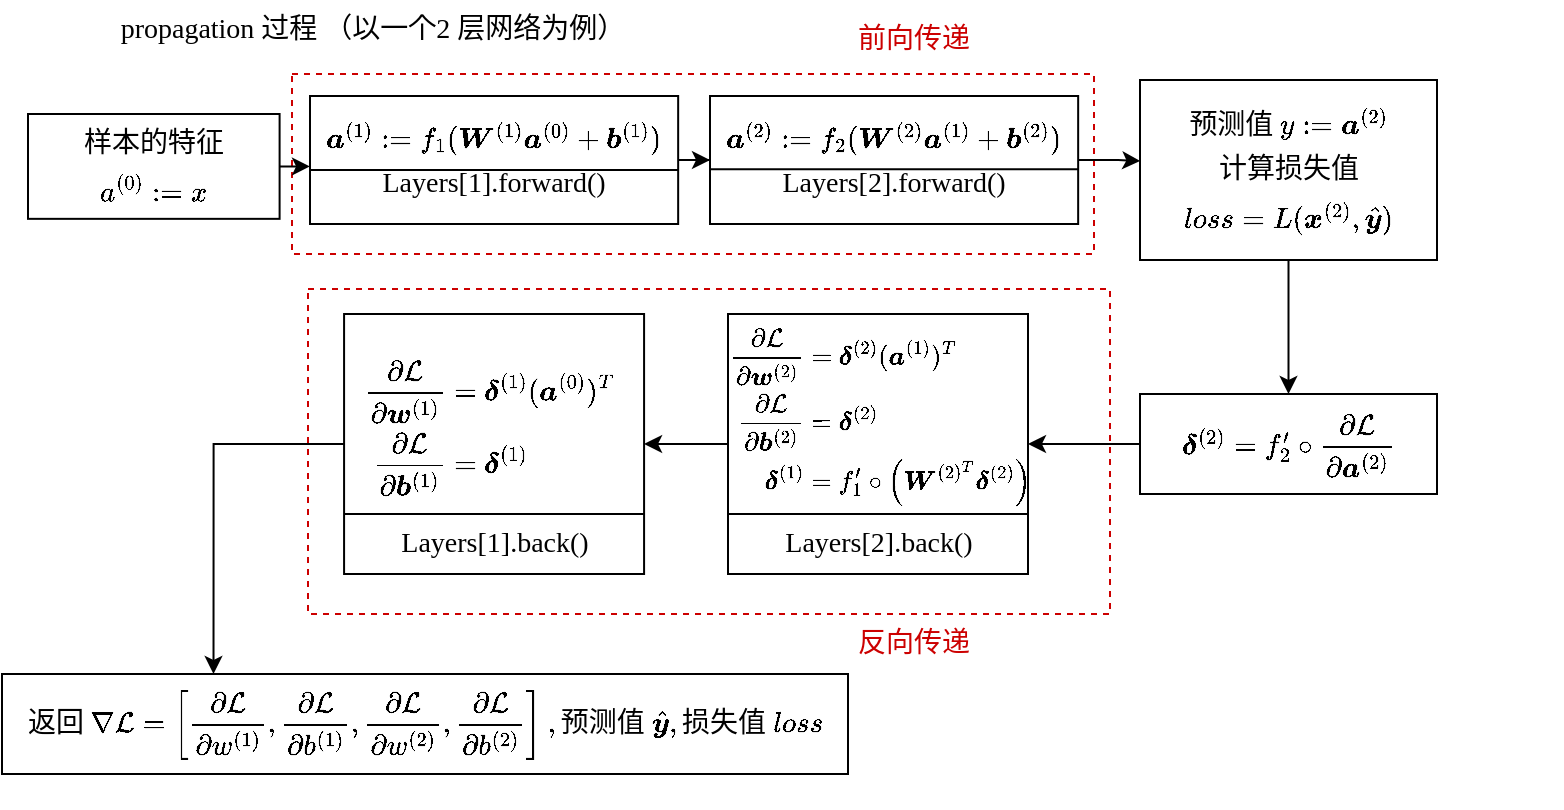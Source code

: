 <mxfile version="17.4.2" type="device"><diagram id="Nw26HqJP7xfjKwkBtQPV" name="第 1 页"><mxGraphModel dx="865" dy="574" grid="1" gridSize="10" guides="1" tooltips="1" connect="1" arrows="1" fold="1" page="1" pageScale="1" pageWidth="827" pageHeight="1169" math="1" shadow="0"><root><mxCell id="0"/><mxCell id="1" parent="0"/><mxCell id="1KlYoNIYUPf-gB874VdF-3" value="" style="group" parent="1" vertex="1" connectable="0"><mxGeometry x="380" y="200" width="191" height="150" as="geometry"/></mxCell><mxCell id="1KlYoNIYUPf-gB874VdF-11" value="" style="rounded=0;whiteSpace=wrap;html=1;dashed=1;strokeColor=#CC0000;fontFamily=Times New Roman;fontSize=14;" parent="1KlYoNIYUPf-gB874VdF-3" vertex="1"><mxGeometry x="-210" y="-12.5" width="401" height="162.5" as="geometry"/></mxCell><mxCell id="XH1JFt2eLVBBEDuyhVal-18" value="&lt;p style=&quot;line-height: 0.9 ; font-size: 14px&quot;&gt;&lt;/p&gt;&lt;div&gt;&lt;br&gt;&lt;/div&gt;&lt;p style=&quot;font-size: 14px&quot;&gt;&lt;/p&gt;" style="rounded=0;whiteSpace=wrap;html=1;fontFamily=Times New Roman;fontSize=14;" parent="1KlYoNIYUPf-gB874VdF-3" vertex="1"><mxGeometry width="150" height="130" as="geometry"/></mxCell><mxCell id="1KlYoNIYUPf-gB874VdF-1" value="&lt;span style=&quot;font-family: helvetica; font-size: 11px;&quot;&gt;\(\begin{aligned}\dfrac{ \partial \mathcal{L} }{ \partial \boldsymbol{w}^{(2)} } =&amp;amp;\ \boldsymbol{\delta}^{(2)} (\boldsymbol{a}^{(1)})^T \\\dfrac{ \partial \mathcal{L} }{ \partial \boldsymbol{b}^{(2)} } =&amp;amp;\ \boldsymbol{\delta}^{(2)} \\\boldsymbol{\delta}^{(1)} =&amp;amp;\ f_1'\circ\left(\boldsymbol{W}^{(2)^T}\boldsymbol{\delta}^{(2)}\right)\end{aligned}\)&lt;/span&gt;" style="rounded=0;whiteSpace=wrap;html=1;strokeColor=none;fontFamily=Times New Roman;fontSize=11;fillColor=none;" parent="1KlYoNIYUPf-gB874VdF-3" vertex="1"><mxGeometry x="13.5" y="35" width="125" height="32.5" as="geometry"/></mxCell><mxCell id="1KlYoNIYUPf-gB874VdF-2" value="Layers[2].back()" style="rounded=0;whiteSpace=wrap;html=1;strokeColor=none;fontFamily=Times New Roman;fontSize=14;fillColor=none;" parent="1KlYoNIYUPf-gB874VdF-3" vertex="1"><mxGeometry x="12.5" y="100" width="125" height="30" as="geometry"/></mxCell><mxCell id="vaXLI8jWETetDgErclPQ-10" value="" style="endArrow=none;html=1;rounded=0;fontFamily=Times New Roman;fontSize=14;" parent="1KlYoNIYUPf-gB874VdF-3" edge="1"><mxGeometry width="50" height="50" relative="1" as="geometry"><mxPoint y="100" as="sourcePoint"/><mxPoint x="150" y="100" as="targetPoint"/></mxGeometry></mxCell><mxCell id="XH1JFt2eLVBBEDuyhVal-30" value="" style="rounded=0;whiteSpace=wrap;html=1;dashed=1;strokeColor=#CC0000;fontFamily=Times New Roman;fontSize=14;" parent="1" vertex="1"><mxGeometry x="162" y="80" width="401" height="90" as="geometry"/></mxCell><mxCell id="XH1JFt2eLVBBEDuyhVal-9" style="edgeStyle=orthogonalEdgeStyle;rounded=0;orthogonalLoop=1;jettySize=auto;html=1;exitX=1;exitY=0.5;exitDx=0;exitDy=0;fontFamily=Times New Roman;fontSize=14;" parent="1" source="XH1JFt2eLVBBEDuyhVal-1" edge="1"><mxGeometry relative="1" as="geometry"><mxPoint x="171" y="126.143" as="targetPoint"/></mxGeometry></mxCell><mxCell id="XH1JFt2eLVBBEDuyhVal-1" value="&lt;p style=&quot;line-height: 0.2; font-size: 14px;&quot;&gt;样本的特征&lt;br style=&quot;font-size: 14px;&quot;&gt;$$ a^{(0)} := x $$&lt;/p&gt;" style="rounded=0;whiteSpace=wrap;html=1;aspect=fixed;spacingTop=6;fontFamily=Times New Roman;fontSize=14;" parent="1" vertex="1"><mxGeometry x="30" y="100" width="125.8" height="52.42" as="geometry"/></mxCell><mxCell id="0dLy34H8AGkLcra7F6eL-2" style="edgeStyle=orthogonalEdgeStyle;rounded=0;orthogonalLoop=1;jettySize=auto;html=1;entryX=0;entryY=0.5;entryDx=0;entryDy=0;" edge="1" parent="1" source="XH1JFt2eLVBBEDuyhVal-3" target="XH1JFt2eLVBBEDuyhVal-4"><mxGeometry relative="1" as="geometry"/></mxCell><mxCell id="XH1JFt2eLVBBEDuyhVal-3" value="&lt;p style=&quot;line-height: 0.2&quot;&gt;\( \boldsymbol{a}^{(1)} := f_1(\boldsymbol{W}^{(1)}&amp;nbsp; \boldsymbol{a}^{(0)} +\boldsymbol{b}^{(1)}) \)&lt;/p&gt;&lt;p style=&quot;line-height: 0.2&quot;&gt;Layers[1].forward()&lt;/p&gt;" style="rounded=0;whiteSpace=wrap;html=1;perimeterSpacing=0;aspect=fixed;spacingTop=-6;fontFamily=Times New Roman;fontSize=14;" parent="1" vertex="1"><mxGeometry x="171" y="91" width="184.08" height="64" as="geometry"/></mxCell><mxCell id="0dLy34H8AGkLcra7F6eL-1" style="edgeStyle=orthogonalEdgeStyle;rounded=0;orthogonalLoop=1;jettySize=auto;html=1;entryX=0.001;entryY=0.45;entryDx=0;entryDy=0;entryPerimeter=0;" edge="1" parent="1" source="XH1JFt2eLVBBEDuyhVal-4" target="XH1JFt2eLVBBEDuyhVal-5"><mxGeometry relative="1" as="geometry"/></mxCell><mxCell id="XH1JFt2eLVBBEDuyhVal-4" value="&lt;p style=&quot;line-height: 0.2&quot;&gt;\( \boldsymbol{a}^{(2)} := f_2(\boldsymbol{W}^{(2)}&amp;nbsp; \boldsymbol{a}^{(1)} +\boldsymbol{b}^{(2)}) \)&lt;/p&gt;&lt;p style=&quot;line-height: 0.2&quot;&gt;Layers[2].forward()&lt;/p&gt;" style="rounded=0;whiteSpace=wrap;html=1;perimeterSpacing=0;aspect=fixed;spacingTop=-6;fontFamily=Times New Roman;fontSize=14;" parent="1" vertex="1"><mxGeometry x="371" y="91" width="184.08" height="64" as="geometry"/></mxCell><mxCell id="XH1JFt2eLVBBEDuyhVal-27" style="edgeStyle=orthogonalEdgeStyle;rounded=0;orthogonalLoop=1;jettySize=auto;html=1;exitX=0.5;exitY=1;exitDx=0;exitDy=0;entryX=0.5;entryY=0;entryDx=0;entryDy=0;fontFamily=Times New Roman;fontSize=14;" parent="1" source="XH1JFt2eLVBBEDuyhVal-5" target="XH1JFt2eLVBBEDuyhVal-15" edge="1"><mxGeometry relative="1" as="geometry"/></mxCell><mxCell id="XH1JFt2eLVBBEDuyhVal-5" value="&lt;p style=&quot;line-height: 0.2&quot;&gt;预测值 \( y := \boldsymbol{a}^{(2)} \)&lt;/p&gt;&lt;p style=&quot;line-height: 0.2&quot;&gt;计算损失值&lt;/p&gt;&lt;p style=&quot;line-height: 0.2&quot;&gt;\( loss = L(\boldsymbol{x}^{(2)},\hat{\boldsymbol{y}}) \)&lt;/p&gt;" style="rounded=0;whiteSpace=wrap;html=1;align=center;fontFamily=Times New Roman;fontSize=14;" parent="1" vertex="1"><mxGeometry x="586" y="83" width="148.5" height="90" as="geometry"/></mxCell><mxCell id="XH1JFt2eLVBBEDuyhVal-26" style="edgeStyle=orthogonalEdgeStyle;rounded=0;orthogonalLoop=1;jettySize=auto;html=1;exitX=0;exitY=0.5;exitDx=0;exitDy=0;entryX=1;entryY=0.5;entryDx=0;entryDy=0;fontFamily=Times New Roman;fontSize=14;" parent="1" source="XH1JFt2eLVBBEDuyhVal-15" target="XH1JFt2eLVBBEDuyhVal-18" edge="1"><mxGeometry relative="1" as="geometry"/></mxCell><mxCell id="XH1JFt2eLVBBEDuyhVal-15" value="&lt;p style=&quot;line-height: 0.2 ; font-size: 14px&quot;&gt;\( \boldsymbol{\delta}^{(2)} = f_2' \circ \dfrac{ \partial \mathcal{L} }{ \partial \boldsymbol{a}^{(2)} } \)&lt;/p&gt;" style="rounded=0;whiteSpace=wrap;html=1;spacing=0;spacingTop=0;fontFamily=Times New Roman;fontSize=14;" parent="1" vertex="1"><mxGeometry x="586" y="240" width="148.5" height="50" as="geometry"/></mxCell><mxCell id="XH1JFt2eLVBBEDuyhVal-29" style="edgeStyle=orthogonalEdgeStyle;rounded=0;orthogonalLoop=1;jettySize=auto;html=1;exitX=0;exitY=0.5;exitDx=0;exitDy=0;entryX=0.25;entryY=0;entryDx=0;entryDy=0;fontFamily=Times New Roman;fontSize=14;" parent="1" source="1KlYoNIYUPf-gB874VdF-5" target="XH1JFt2eLVBBEDuyhVal-28" edge="1"><mxGeometry relative="1" as="geometry"><mxPoint x="190" y="265" as="sourcePoint"/></mxGeometry></mxCell><mxCell id="XH1JFt2eLVBBEDuyhVal-25" style="edgeStyle=orthogonalEdgeStyle;rounded=0;orthogonalLoop=1;jettySize=auto;html=1;exitX=0;exitY=0.5;exitDx=0;exitDy=0;entryX=1;entryY=0.5;entryDx=0;entryDy=0;fontFamily=Times New Roman;fontSize=14;" parent="1" source="XH1JFt2eLVBBEDuyhVal-18" target="1KlYoNIYUPf-gB874VdF-5" edge="1"><mxGeometry relative="1" as="geometry"><mxPoint x="340" y="265" as="targetPoint"/></mxGeometry></mxCell><mxCell id="XH1JFt2eLVBBEDuyhVal-28" value="\( \mbox{返回}\: \nabla \mathcal{L} = \left[\dfrac{ \partial \mathcal{L} }{ \partial w^{(1)} },\dfrac{ \partial \mathcal{L} }{ \partial b^{(1)} },\dfrac{ \partial \mathcal{L} }{ \partial w^{(2)} },\dfrac{ \partial \mathcal{L} }{ \partial b^{(2)} }\right]\:, \mbox{预测值}\ \hat{\boldsymbol{y}}, \mbox{损失值}\ loss \)" style="rounded=0;whiteSpace=wrap;html=1;fontFamily=Times New Roman;fontSize=14;" parent="1" vertex="1"><mxGeometry x="17" y="380" width="423" height="50" as="geometry"/></mxCell><mxCell id="XH1JFt2eLVBBEDuyhVal-32" value="&lt;font style=&quot;font-size: 14px;&quot;&gt;propagation 过程 （以一个2 层网络为例）&lt;/font&gt;" style="text;html=1;strokeColor=none;fillColor=none;align=center;verticalAlign=middle;whiteSpace=wrap;rounded=0;dashed=1;fontFamily=Times New Roman;fontSize=14;" parent="1" vertex="1"><mxGeometry x="30" y="43" width="345" height="30" as="geometry"/></mxCell><mxCell id="XH1JFt2eLVBBEDuyhVal-33" value="&lt;font style=&quot;font-size: 14px;&quot; color=&quot;#cc0000&quot;&gt;前向传递&lt;/font&gt;" style="text;html=1;strokeColor=none;fillColor=none;align=center;verticalAlign=middle;whiteSpace=wrap;rounded=0;dashed=1;fontSize=14;fontFamily=Times New Roman;" parent="1" vertex="1"><mxGeometry x="443" y="48" width="60" height="30" as="geometry"/></mxCell><mxCell id="XH1JFt2eLVBBEDuyhVal-34" value="&lt;font style=&quot;font-size: 14px;&quot; color=&quot;#cc0000&quot;&gt;反向传递&lt;/font&gt;" style="text;html=1;strokeColor=none;fillColor=none;align=center;verticalAlign=middle;whiteSpace=wrap;rounded=0;dashed=1;fontSize=14;fontFamily=Times New Roman;" parent="1" vertex="1"><mxGeometry x="443" y="350" width="60" height="30" as="geometry"/></mxCell><mxCell id="vaXLI8jWETetDgErclPQ-3" value="" style="endArrow=none;html=1;rounded=0;fontFamily=Times New Roman;fontSize=14;" parent="1" edge="1"><mxGeometry width="50" height="50" relative="1" as="geometry"><mxPoint x="171" y="128" as="sourcePoint"/><mxPoint x="355" y="128" as="targetPoint"/></mxGeometry></mxCell><mxCell id="vaXLI8jWETetDgErclPQ-7" value="" style="endArrow=none;html=1;rounded=0;fontFamily=Times New Roman;fontSize=14;" parent="1" edge="1"><mxGeometry width="50" height="50" relative="1" as="geometry"><mxPoint x="371" y="127.66" as="sourcePoint"/><mxPoint x="555" y="127.66" as="targetPoint"/></mxGeometry></mxCell><mxCell id="1KlYoNIYUPf-gB874VdF-4" value="" style="group" parent="1" vertex="1" connectable="0"><mxGeometry x="188.04" y="200" width="150" height="130" as="geometry"/></mxCell><mxCell id="1KlYoNIYUPf-gB874VdF-5" value="&lt;p style=&quot;line-height: 0.9 ; font-size: 14px&quot;&gt;&lt;/p&gt;&lt;div&gt;&lt;br&gt;&lt;/div&gt;&lt;p style=&quot;font-size: 14px&quot;&gt;&lt;/p&gt;" style="rounded=0;whiteSpace=wrap;html=1;fontFamily=Times New Roman;fontSize=14;" parent="1KlYoNIYUPf-gB874VdF-4" vertex="1"><mxGeometry width="150" height="130" as="geometry"/></mxCell><mxCell id="1KlYoNIYUPf-gB874VdF-7" value="\(\begin{aligned}\dfrac{ \partial \mathcal{L} }{ \partial \boldsymbol{w}^{(1)} } =&amp;amp;\ \boldsymbol{\delta}^{(1)} (\boldsymbol{a}^{(0)})^T \\\dfrac{ \partial \mathcal{L} }{ \partial \boldsymbol{b}^{(1)} } =&amp;amp;\ \boldsymbol{\delta}^{(1)}\\\end{aligned}\)" style="rounded=0;whiteSpace=wrap;html=1;strokeColor=none;fontFamily=Times New Roman;fontSize=14;" parent="1KlYoNIYUPf-gB874VdF-4" vertex="1"><mxGeometry x="10" y="41" width="125" height="32.5" as="geometry"/></mxCell><mxCell id="1KlYoNIYUPf-gB874VdF-8" value="Layers[1].back()" style="rounded=0;whiteSpace=wrap;html=1;strokeColor=none;fontFamily=Times New Roman;fontSize=14;fillColor=none;" parent="1KlYoNIYUPf-gB874VdF-4" vertex="1"><mxGeometry x="12.5" y="100" width="125" height="30" as="geometry"/></mxCell><mxCell id="vaXLI8jWETetDgErclPQ-8" value="" style="endArrow=none;html=1;rounded=0;fontFamily=Times New Roman;fontSize=14;" parent="1KlYoNIYUPf-gB874VdF-4" edge="1"><mxGeometry width="50" height="50" relative="1" as="geometry"><mxPoint y="100" as="sourcePoint"/><mxPoint x="150.0" y="100" as="targetPoint"/></mxGeometry></mxCell></root></mxGraphModel></diagram></mxfile>